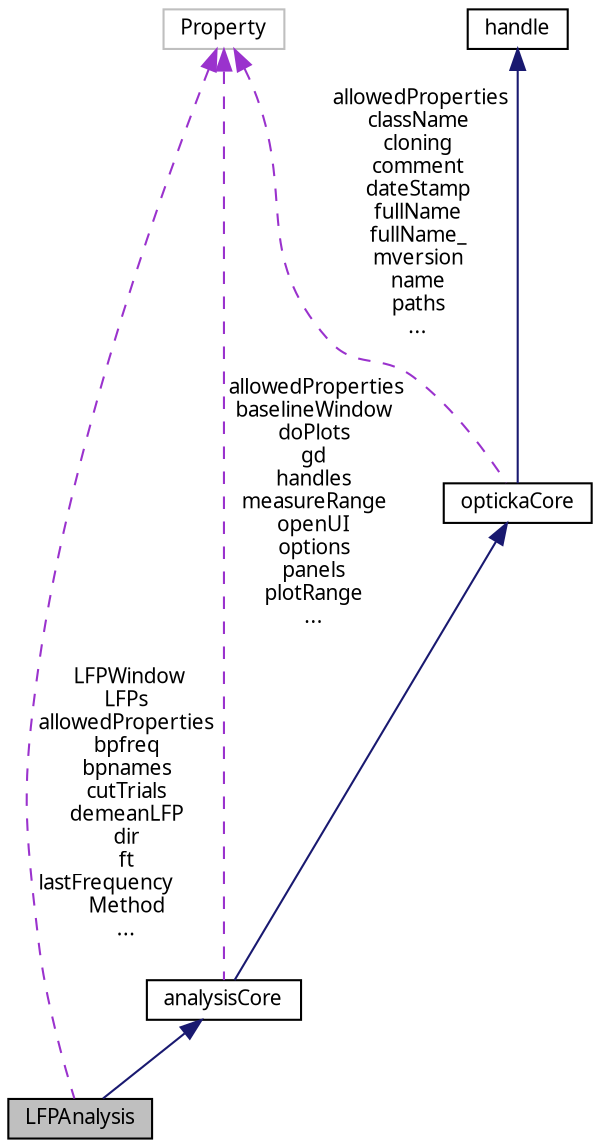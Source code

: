digraph "LFPAnalysis"
{
 // LATEX_PDF_SIZE
  edge [fontname="Graublau Slab",fontsize="10",labelfontname="Graublau Slab",labelfontsize="10"];
  node [fontname="Graublau Slab",fontsize="10",shape=record];
  Node1 [label="LFPAnalysis",height=0.2,width=0.4,color="black", fillcolor="grey75", style="filled", fontcolor="black",tooltip=" "];
  Node2 -> Node1 [dir="back",color="midnightblue",fontsize="10",style="solid",fontname="Graublau Slab"];
  Node2 [label="analysisCore",height=0.2,width=0.4,color="black", fillcolor="white", style="filled",URL="$classanalysis_core.html",tooltip="analysisCore base class inherited by other analysis classes. analysisCore is itself derived from opti..."];
  Node3 -> Node2 [dir="back",color="midnightblue",fontsize="10",style="solid",fontname="Graublau Slab"];
  Node3 [label="optickaCore",height=0.2,width=0.4,color="black", fillcolor="white", style="filled",URL="$classopticka_core.html",tooltip="optickaCore base class inherited by many other opticka classes. optickaCore is itself derived from ha..."];
  Node4 -> Node3 [dir="back",color="midnightblue",fontsize="10",style="solid",fontname="Graublau Slab"];
  Node4 [label="handle",height=0.2,width=0.4,color="black", fillcolor="white", style="filled",URL="$classhandle.html",tooltip=" "];
  Node5 -> Node3 [dir="back",color="darkorchid3",fontsize="10",style="dashed",label=" allowedProperties\nclassName\ncloning\ncomment\ndateStamp\nfullName\nfullName_\nmversion\nname\npaths\n..." ,fontname="Graublau Slab"];
  Node5 [label="Property",height=0.2,width=0.4,color="grey75", fillcolor="white", style="filled",tooltip=" "];
  Node5 -> Node2 [dir="back",color="darkorchid3",fontsize="10",style="dashed",label=" allowedProperties\nbaselineWindow\ndoPlots\ngd\nhandles\nmeasureRange\nopenUI\noptions\npanels\nplotRange\n..." ,fontname="Graublau Slab"];
  Node5 -> Node1 [dir="back",color="darkorchid3",fontsize="10",style="dashed",label=" LFPWindow\nLFPs\nallowedProperties\nbpfreq\nbpnames\ncutTrials\ndemeanLFP\ndir\nft\nlastFrequency\lMethod\n..." ,fontname="Graublau Slab"];
}
